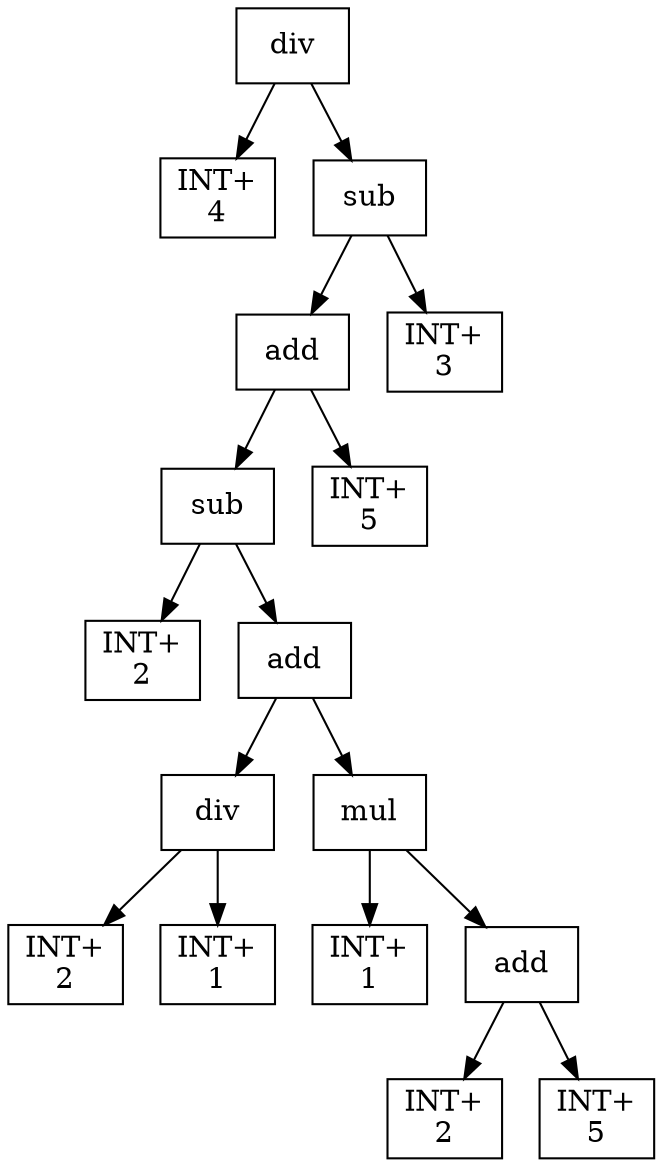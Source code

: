 digraph expr {
  node [shape=box];
  n1 [label="div"];
  n2 [label="INT+\n4"];
  n3 [label="sub"];
  n4 [label="add"];
  n5 [label="sub"];
  n6 [label="INT+\n2"];
  n7 [label="add"];
  n8 [label="div"];
  n9 [label="INT+\n2"];
  n10 [label="INT+\n1"];
  n8 -> n9;
  n8 -> n10;
  n11 [label="mul"];
  n12 [label="INT+\n1"];
  n13 [label="add"];
  n14 [label="INT+\n2"];
  n15 [label="INT+\n5"];
  n13 -> n14;
  n13 -> n15;
  n11 -> n12;
  n11 -> n13;
  n7 -> n8;
  n7 -> n11;
  n5 -> n6;
  n5 -> n7;
  n16 [label="INT+\n5"];
  n4 -> n5;
  n4 -> n16;
  n17 [label="INT+\n3"];
  n3 -> n4;
  n3 -> n17;
  n1 -> n2;
  n1 -> n3;
}